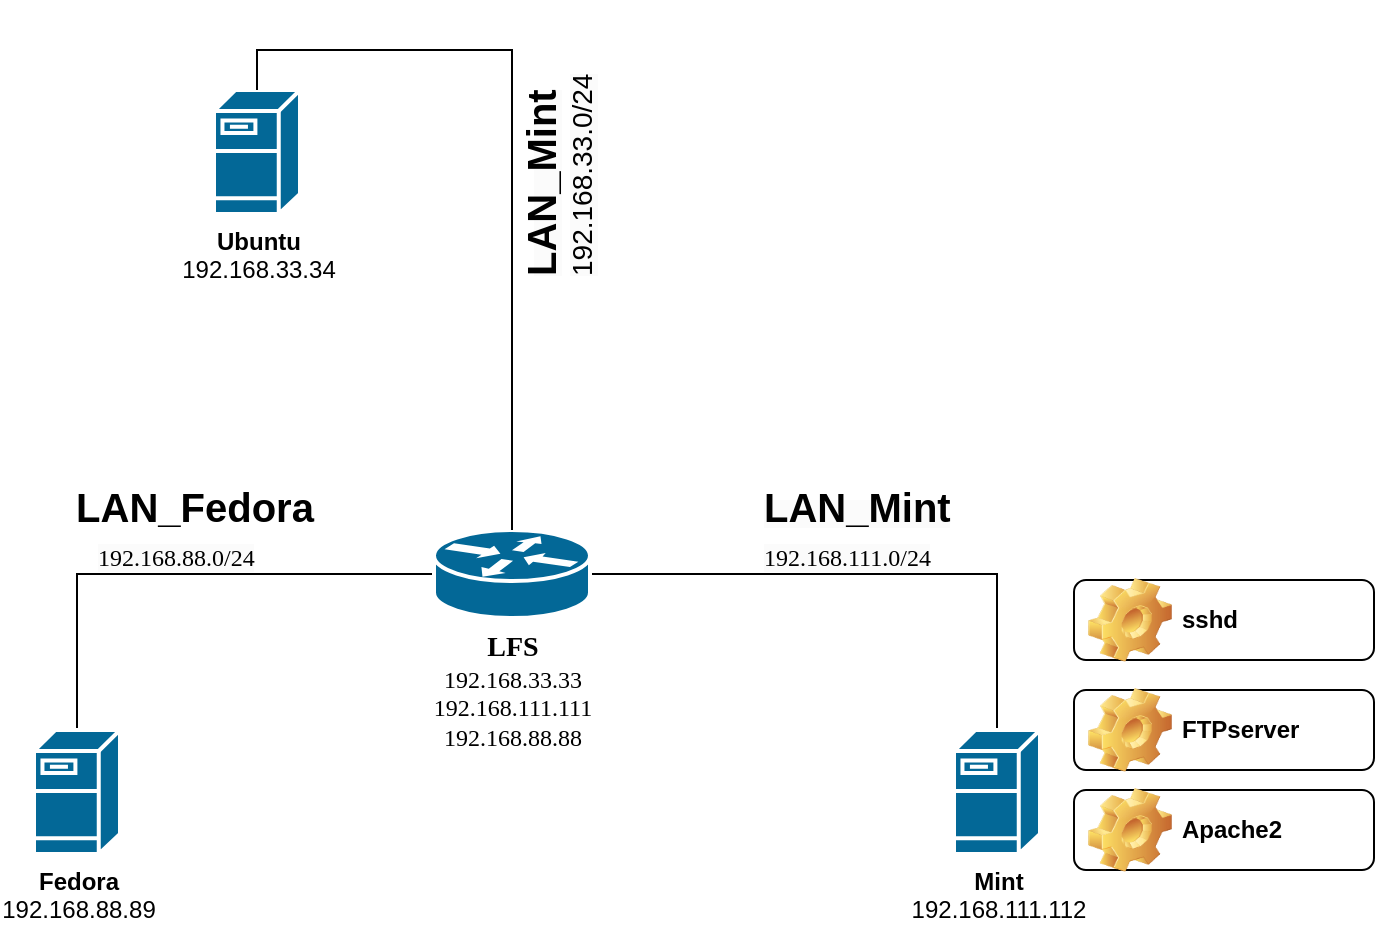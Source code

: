 <mxfile version="22.1.5" type="github">
  <diagram name="Page-1" id="c37626ed-c26b-45fb-9056-f9ebc6bb27b6">
    <mxGraphModel dx="1195" dy="650" grid="1" gridSize="10" guides="1" tooltips="1" connect="1" arrows="1" fold="1" page="1" pageScale="1" pageWidth="1100" pageHeight="850" background="none" math="0" shadow="0">
      <root>
        <mxCell id="0" />
        <mxCell id="1" parent="0" />
        <mxCell id="nYcwL5z9y9n_2tt5qyNE-12" style="edgeStyle=orthogonalEdgeStyle;rounded=0;orthogonalLoop=1;jettySize=auto;html=1;exitX=1;exitY=0.5;exitDx=0;exitDy=0;exitPerimeter=0;endArrow=none;endFill=0;" parent="1" source="nYcwL5z9y9n_2tt5qyNE-1" target="nYcwL5z9y9n_2tt5qyNE-6" edge="1">
          <mxGeometry relative="1" as="geometry" />
        </mxCell>
        <mxCell id="nYcwL5z9y9n_2tt5qyNE-13" style="edgeStyle=orthogonalEdgeStyle;rounded=0;orthogonalLoop=1;jettySize=auto;html=1;exitX=0;exitY=0.5;exitDx=0;exitDy=0;exitPerimeter=0;endArrow=none;endFill=0;" parent="1" source="nYcwL5z9y9n_2tt5qyNE-1" target="nYcwL5z9y9n_2tt5qyNE-5" edge="1">
          <mxGeometry relative="1" as="geometry" />
        </mxCell>
        <mxCell id="nYcwL5z9y9n_2tt5qyNE-1" value="&lt;b&gt;&lt;font style=&quot;font-size: 14px;&quot;&gt;LFS&lt;/font&gt;&lt;/b&gt;&lt;br&gt;192.168.33.33&lt;br&gt;192.168.111.111&lt;br&gt;192.168.88.88" style="shape=mxgraph.cisco.routers.router;html=1;dashed=0;fillColor=#036897;strokeColor=#ffffff;strokeWidth=2;verticalLabelPosition=bottom;verticalAlign=top;rounded=0;shadow=0;comic=0;fontFamily=Verdana;fontSize=12;" parent="1" vertex="1">
          <mxGeometry x="450" y="400" width="78" height="44" as="geometry" />
        </mxCell>
        <mxCell id="nYcwL5z9y9n_2tt5qyNE-5" value="&lt;font style=&quot;font-size: 12px;&quot;&gt;&lt;b&gt;Fedora&lt;/b&gt;&lt;br&gt;192.168.88.89&lt;br&gt;&lt;/font&gt;" style="shape=mxgraph.cisco.servers.fileserver;sketch=0;html=1;pointerEvents=1;dashed=0;fillColor=#036897;strokeColor=#ffffff;strokeWidth=2;verticalLabelPosition=bottom;verticalAlign=top;align=center;outlineConnect=0;" parent="1" vertex="1">
          <mxGeometry x="250" y="500" width="43" height="62" as="geometry" />
        </mxCell>
        <mxCell id="nYcwL5z9y9n_2tt5qyNE-6" value="&lt;font style=&quot;font-size: 12px;&quot;&gt;&lt;b&gt;Mint&lt;/b&gt;&lt;br&gt;192.168.111.112&lt;br&gt;&lt;/font&gt;" style="shape=mxgraph.cisco.servers.fileserver;sketch=0;html=1;pointerEvents=1;dashed=0;fillColor=#036897;strokeColor=#ffffff;strokeWidth=2;verticalLabelPosition=bottom;verticalAlign=top;align=center;outlineConnect=0;" parent="1" vertex="1">
          <mxGeometry x="710" y="500" width="43" height="62" as="geometry" />
        </mxCell>
        <mxCell id="nYcwL5z9y9n_2tt5qyNE-7" value="&lt;font style=&quot;font-size: 12px;&quot;&gt;&lt;b&gt;Ubuntu&lt;/b&gt;&lt;br&gt;192.168.33.34&lt;br&gt;&lt;/font&gt;" style="shape=mxgraph.cisco.servers.fileserver;sketch=0;html=1;pointerEvents=1;dashed=0;fillColor=#036897;strokeColor=#ffffff;strokeWidth=2;verticalLabelPosition=bottom;verticalAlign=top;align=center;outlineConnect=0;" parent="1" vertex="1">
          <mxGeometry x="340" y="180" width="43" height="62" as="geometry" />
        </mxCell>
        <mxCell id="nYcwL5z9y9n_2tt5qyNE-14" style="edgeStyle=orthogonalEdgeStyle;rounded=0;orthogonalLoop=1;jettySize=auto;html=1;exitX=0.5;exitY=0;exitDx=0;exitDy=0;exitPerimeter=0;entryX=0.5;entryY=0;entryDx=0;entryDy=0;entryPerimeter=0;endArrow=none;endFill=0;" parent="1" source="nYcwL5z9y9n_2tt5qyNE-1" target="nYcwL5z9y9n_2tt5qyNE-7" edge="1">
          <mxGeometry relative="1" as="geometry" />
        </mxCell>
        <mxCell id="nYcwL5z9y9n_2tt5qyNE-15" value="&lt;font style=&quot;font-size: 20px;&quot;&gt;LAN_Fedora&lt;/font&gt;" style="text;strokeColor=none;fillColor=none;html=1;fontSize=24;fontStyle=1;verticalAlign=middle;align=center;" parent="1" vertex="1">
          <mxGeometry x="280" y="370" width="100" height="35" as="geometry" />
        </mxCell>
        <mxCell id="nYcwL5z9y9n_2tt5qyNE-16" value="&lt;span style=&quot;color: rgb(0, 0, 0); font-family: Helvetica; font-style: normal; font-variant-ligatures: normal; font-variant-caps: normal; letter-spacing: normal; orphans: 2; text-align: center; text-indent: 0px; text-transform: none; widows: 2; word-spacing: 0px; -webkit-text-stroke-width: 0px; background-color: rgb(251, 251, 251); text-decoration-thickness: initial; text-decoration-style: initial; text-decoration-color: initial; float: none; display: inline !important;&quot;&gt;&lt;font style=&quot;font-weight: 700; font-size: 20px;&quot;&gt;LAN_Mint&lt;/font&gt;&lt;br&gt;&lt;/span&gt;" style="text;whiteSpace=wrap;html=1;" parent="1" vertex="1">
          <mxGeometry x="613" y="370" width="140" height="15" as="geometry" />
        </mxCell>
        <mxCell id="nYcwL5z9y9n_2tt5qyNE-17" value="&lt;span style=&quot;color: rgb(0, 0, 0); font-family: Helvetica; font-style: normal; font-variant-ligatures: normal; font-variant-caps: normal; letter-spacing: normal; orphans: 2; text-align: center; text-indent: 0px; text-transform: none; widows: 2; word-spacing: 0px; -webkit-text-stroke-width: 0px; background-color: rgb(251, 251, 251); text-decoration-thickness: initial; text-decoration-style: initial; text-decoration-color: initial; float: none; display: inline !important;&quot;&gt;&lt;span style=&quot;font-weight: 700;&quot;&gt;&lt;font style=&quot;font-size: 20px;&quot;&gt;LAN_Mint&lt;/font&gt;&lt;/span&gt;&lt;br&gt;&lt;font style=&quot;font-size: 14px;&quot;&gt;192.168.33.0/24&lt;/font&gt;&lt;br&gt;&lt;/span&gt;" style="text;whiteSpace=wrap;html=1;rotation=-90;" parent="1" vertex="1">
          <mxGeometry x="440" y="180" width="140" height="50" as="geometry" />
        </mxCell>
        <mxCell id="8b2rsscjEQyHfSQhl9Nh-3" value="&lt;span style=&quot;color: rgb(0, 0, 0); font-family: Verdana; font-size: 12px; font-style: normal; font-variant-ligatures: normal; font-variant-caps: normal; font-weight: 400; letter-spacing: normal; orphans: 2; text-align: center; text-indent: 0px; text-transform: none; widows: 2; word-spacing: 0px; -webkit-text-stroke-width: 0px; background-color: rgb(251, 251, 251); text-decoration-thickness: initial; text-decoration-style: initial; text-decoration-color: initial; float: none; display: inline !important;&quot;&gt;192.168.111.0/24&lt;/span&gt;" style="text;whiteSpace=wrap;html=1;" vertex="1" parent="1">
          <mxGeometry x="613" y="400" width="140" height="40" as="geometry" />
        </mxCell>
        <mxCell id="8b2rsscjEQyHfSQhl9Nh-4" value="&lt;span style=&quot;color: rgb(0, 0, 0); font-family: Verdana; font-size: 12px; font-style: normal; font-variant-ligatures: normal; font-variant-caps: normal; font-weight: 400; letter-spacing: normal; orphans: 2; text-align: center; text-indent: 0px; text-transform: none; widows: 2; word-spacing: 0px; -webkit-text-stroke-width: 0px; background-color: rgb(251, 251, 251); text-decoration-thickness: initial; text-decoration-style: initial; text-decoration-color: initial; float: none; display: inline !important;&quot;&gt;192.168.88.0/24&lt;/span&gt;" style="text;whiteSpace=wrap;html=1;" vertex="1" parent="1">
          <mxGeometry x="280" y="400" width="140" height="40" as="geometry" />
        </mxCell>
        <mxCell id="8b2rsscjEQyHfSQhl9Nh-5" value="FTPserver" style="label;whiteSpace=wrap;html=1;image=img/clipart/Gear_128x128.png" vertex="1" parent="1">
          <mxGeometry x="770" y="480" width="150" height="40" as="geometry" />
        </mxCell>
        <mxCell id="8b2rsscjEQyHfSQhl9Nh-7" value="Apache2" style="label;whiteSpace=wrap;html=1;image=img/clipart/Gear_128x128.png" vertex="1" parent="1">
          <mxGeometry x="770" y="530" width="150" height="40" as="geometry" />
        </mxCell>
        <mxCell id="8b2rsscjEQyHfSQhl9Nh-8" value="sshd" style="label;whiteSpace=wrap;html=1;image=img/clipart/Gear_128x128.png" vertex="1" parent="1">
          <mxGeometry x="770" y="425" width="150" height="40" as="geometry" />
        </mxCell>
      </root>
    </mxGraphModel>
  </diagram>
</mxfile>
